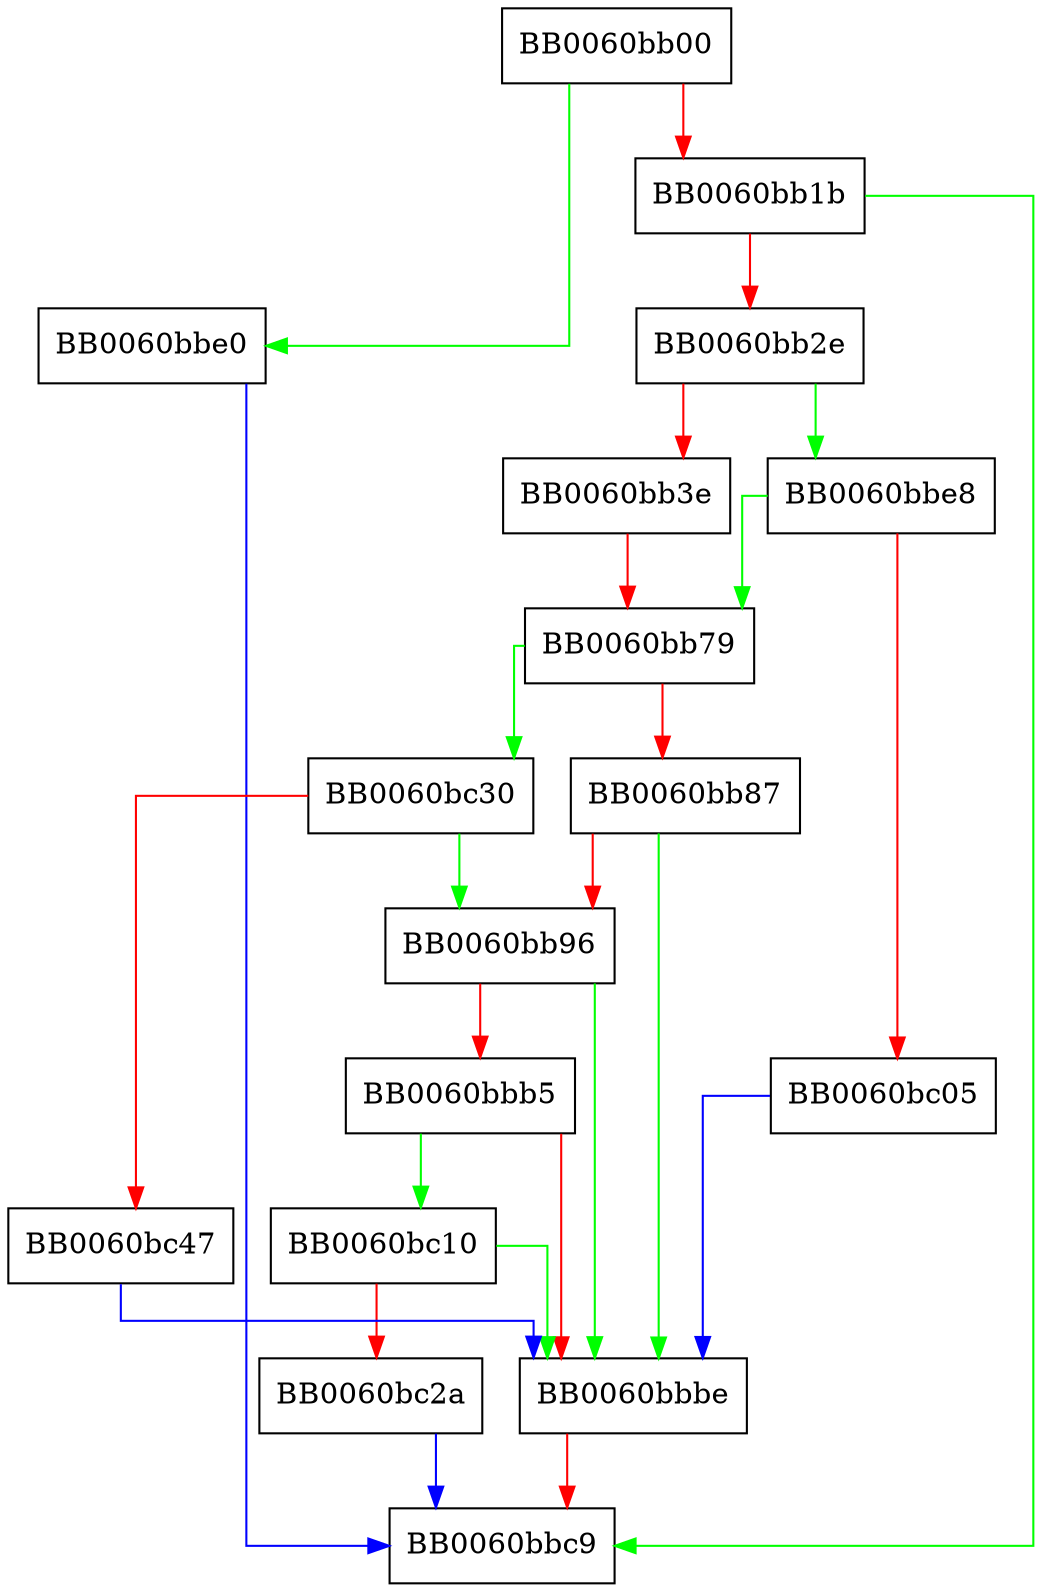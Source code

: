 digraph CRYPTO_128_unwrap_pad {
  node [shape="box"];
  graph [splines=ortho];
  BB0060bb00 -> BB0060bbe0 [color="green"];
  BB0060bb00 -> BB0060bb1b [color="red"];
  BB0060bb1b -> BB0060bbc9 [color="green"];
  BB0060bb1b -> BB0060bb2e [color="red"];
  BB0060bb2e -> BB0060bbe8 [color="green"];
  BB0060bb2e -> BB0060bb3e [color="red"];
  BB0060bb3e -> BB0060bb79 [color="red"];
  BB0060bb79 -> BB0060bc30 [color="green"];
  BB0060bb79 -> BB0060bb87 [color="red"];
  BB0060bb87 -> BB0060bbbe [color="green"];
  BB0060bb87 -> BB0060bb96 [color="red"];
  BB0060bb96 -> BB0060bbbe [color="green"];
  BB0060bb96 -> BB0060bbb5 [color="red"];
  BB0060bbb5 -> BB0060bc10 [color="green"];
  BB0060bbb5 -> BB0060bbbe [color="red"];
  BB0060bbbe -> BB0060bbc9 [color="red"];
  BB0060bbe0 -> BB0060bbc9 [color="blue"];
  BB0060bbe8 -> BB0060bb79 [color="green"];
  BB0060bbe8 -> BB0060bc05 [color="red"];
  BB0060bc05 -> BB0060bbbe [color="blue"];
  BB0060bc10 -> BB0060bbbe [color="green"];
  BB0060bc10 -> BB0060bc2a [color="red"];
  BB0060bc2a -> BB0060bbc9 [color="blue"];
  BB0060bc30 -> BB0060bb96 [color="green"];
  BB0060bc30 -> BB0060bc47 [color="red"];
  BB0060bc47 -> BB0060bbbe [color="blue"];
}